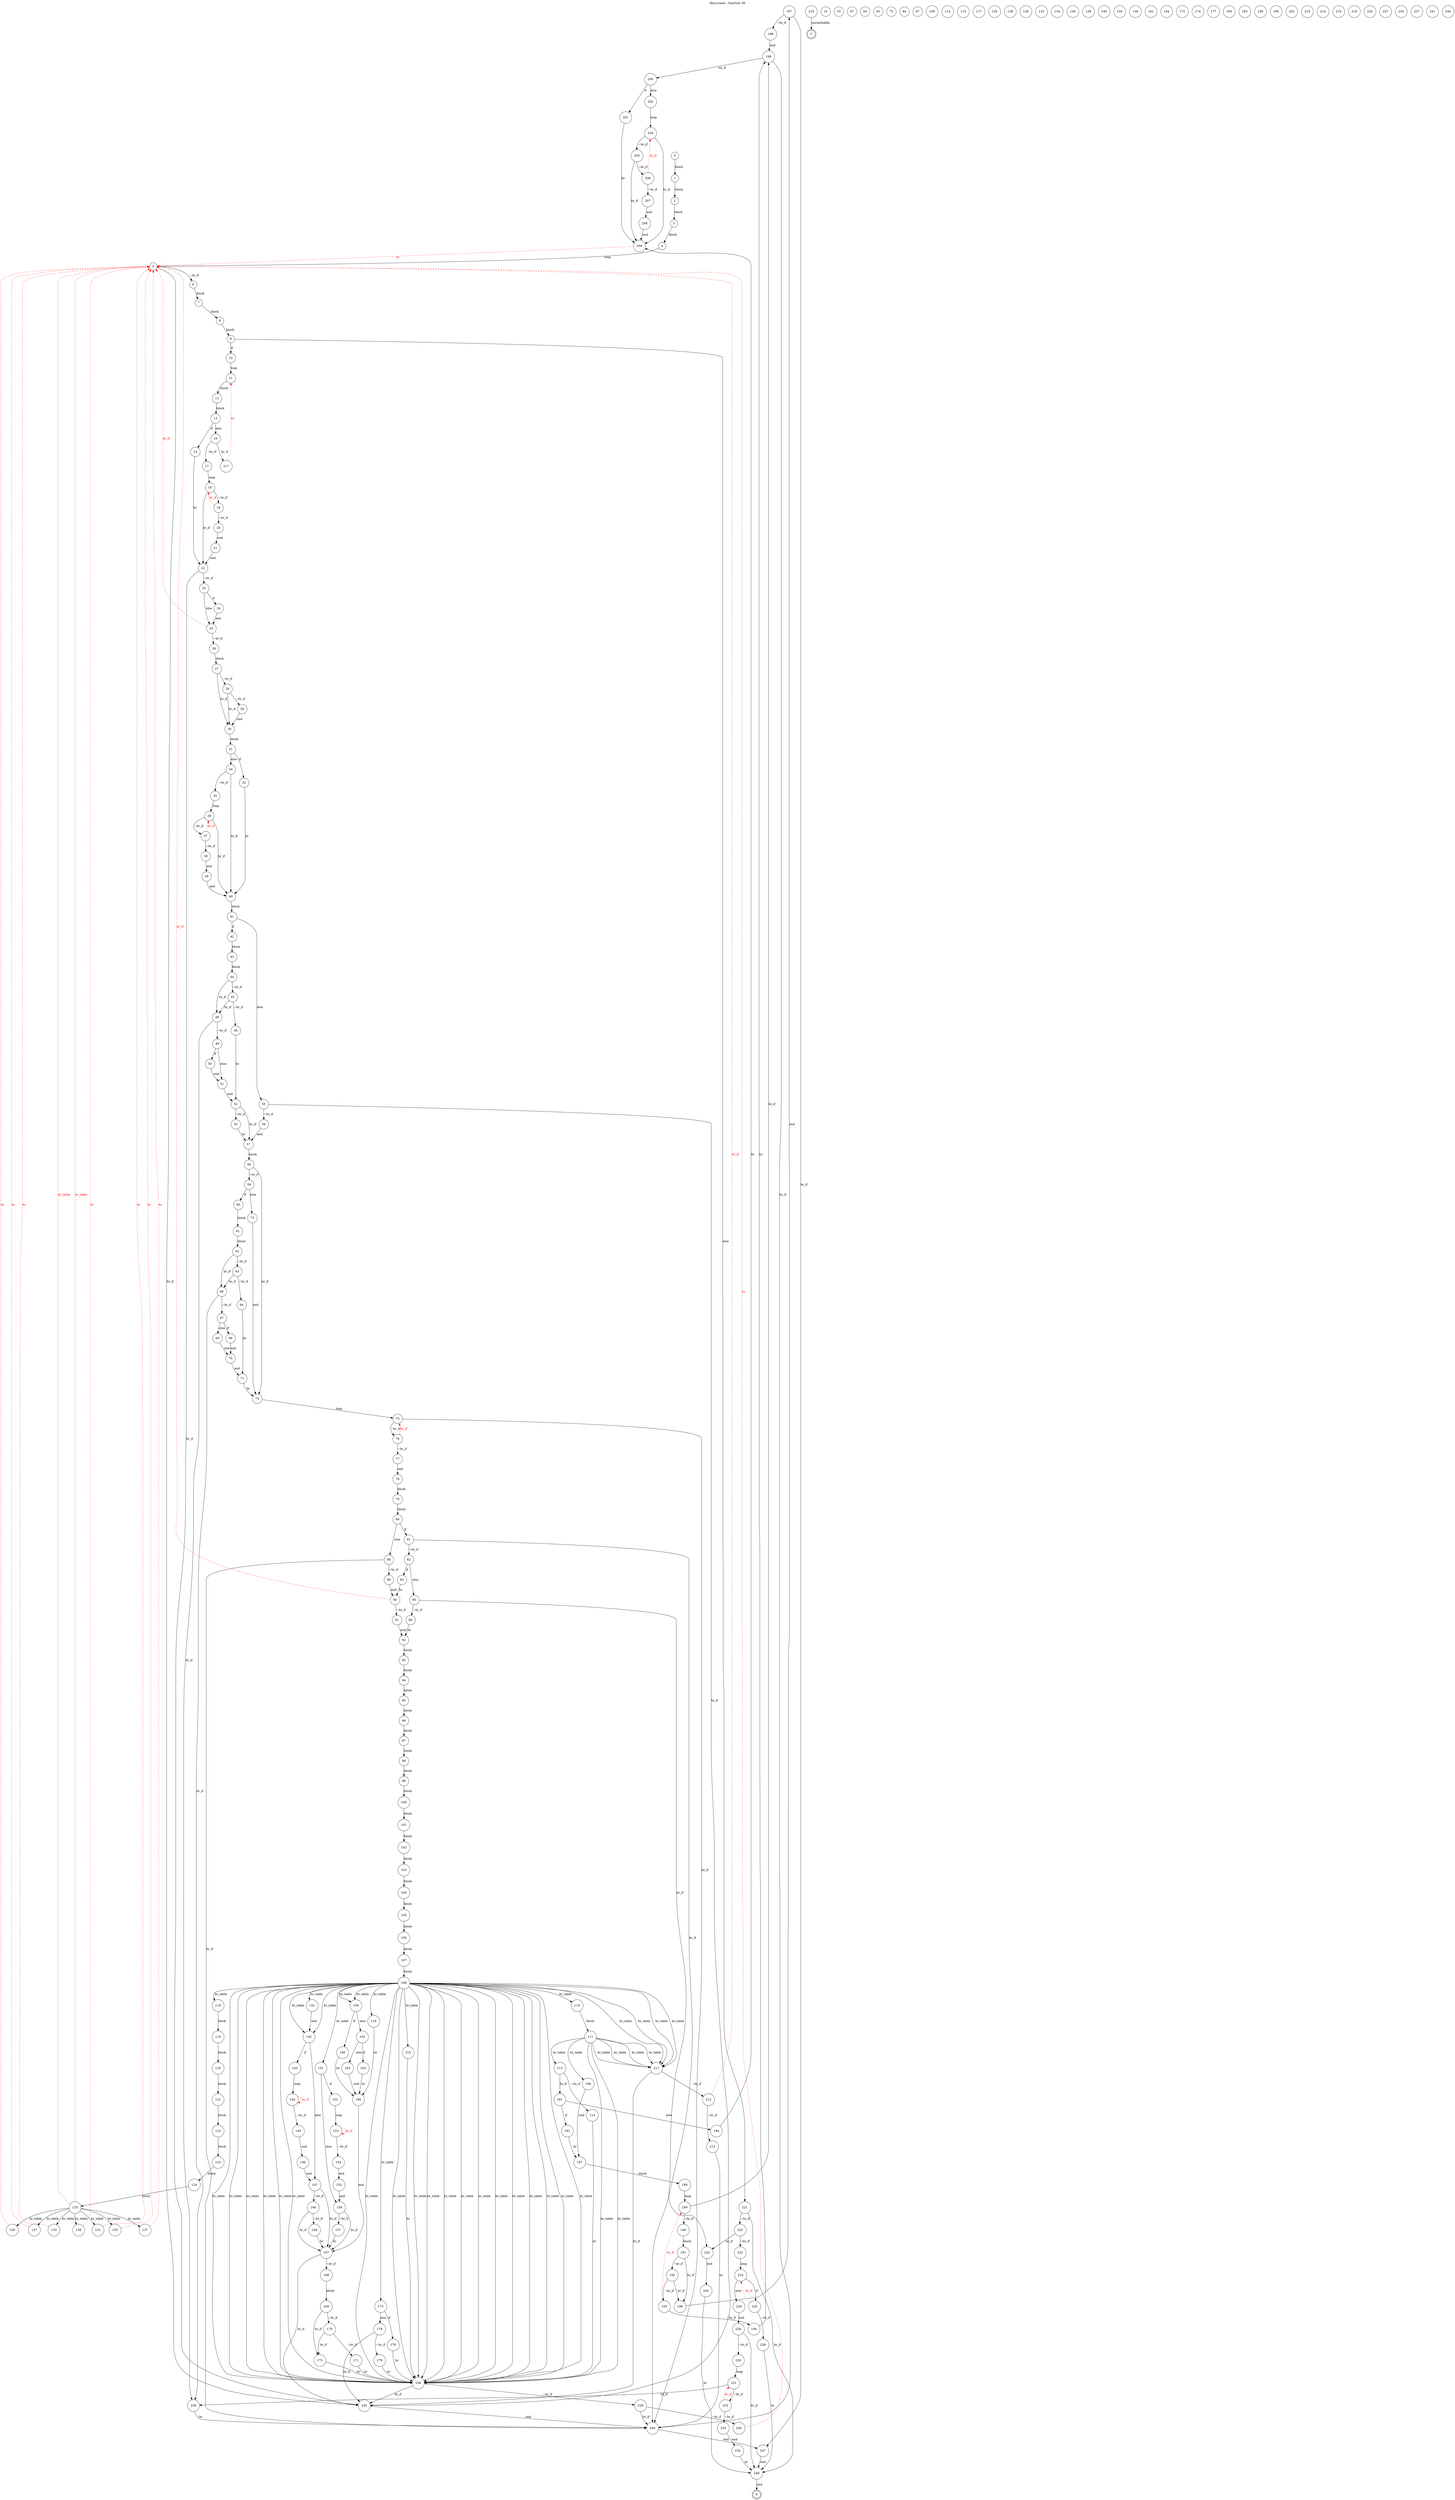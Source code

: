 digraph finite_state_machine {
    label = "dhry.wasm - function 36"
    labelloc =  t
    labelfontsize = 16
    labelfontcolor = black
    labelfontname = "Helvetica"
    node [shape = doublecircle]; E U ;
node [shape=circle, fontcolor=black, style="", label="0"]0
node [shape=circle, fontcolor=black, style="", label="1"]1
node [shape=circle, fontcolor=black, style="", label="2"]2
node [shape=circle, fontcolor=black, style="", label="3"]3
node [shape=circle, fontcolor=black, style="", label="4"]4
node [shape=circle, fontcolor=black, style="", label="5"]5
node [shape=circle, fontcolor=black, style="", label="6"]6
node [shape=circle, fontcolor=black, style="", label="7"]7
node [shape=circle, fontcolor=black, style="", label="8"]8
node [shape=circle, fontcolor=black, style="", label="9"]9
node [shape=circle, fontcolor=black, style="", label="10"]10
node [shape=circle, fontcolor=black, style="", label="11"]11
node [shape=circle, fontcolor=black, style="", label="12"]12
node [shape=circle, fontcolor=black, style="", label="13"]13
node [shape=circle, fontcolor=black, style="", label="14"]14
node [shape=circle, fontcolor=black, style="", label="15"]15
node [shape=circle, fontcolor=black, style="", label="16"]16
node [shape=circle, fontcolor=black, style="", label="17"]17
node [shape=circle, fontcolor=black, style="", label="18"]18
node [shape=circle, fontcolor=black, style="", label="19"]19
node [shape=circle, fontcolor=black, style="", label="20"]20
node [shape=circle, fontcolor=black, style="", label="21"]21
node [shape=circle, fontcolor=black, style="", label="22"]22
node [shape=circle, fontcolor=black, style="", label="23"]23
node [shape=circle, fontcolor=black, style="", label="24"]24
node [shape=circle, fontcolor=black, style="", label="25"]25
node [shape=circle, fontcolor=black, style="", label="26"]26
node [shape=circle, fontcolor=black, style="", label="27"]27
node [shape=circle, fontcolor=black, style="", label="28"]28
node [shape=circle, fontcolor=black, style="", label="29"]29
node [shape=circle, fontcolor=black, style="", label="30"]30
node [shape=circle, fontcolor=black, style="", label="31"]31
node [shape=circle, fontcolor=black, style="", label="32"]32
node [shape=circle, fontcolor=black, style="", label="33"]33
node [shape=circle, fontcolor=black, style="", label="34"]34
node [shape=circle, fontcolor=black, style="", label="35"]35
node [shape=circle, fontcolor=black, style="", label="36"]36
node [shape=circle, fontcolor=black, style="", label="37"]37
node [shape=circle, fontcolor=black, style="", label="38"]38
node [shape=circle, fontcolor=black, style="", label="39"]39
node [shape=circle, fontcolor=black, style="", label="40"]40
node [shape=circle, fontcolor=black, style="", label="41"]41
node [shape=circle, fontcolor=black, style="", label="42"]42
node [shape=circle, fontcolor=black, style="", label="43"]43
node [shape=circle, fontcolor=black, style="", label="44"]44
node [shape=circle, fontcolor=black, style="", label="45"]45
node [shape=circle, fontcolor=black, style="", label="46"]46
node [shape=circle, fontcolor=black, style="", label="47"]47
node [shape=circle, fontcolor=black, style="", label="48"]48
node [shape=circle, fontcolor=black, style="", label="49"]49
node [shape=circle, fontcolor=black, style="", label="50"]50
node [shape=circle, fontcolor=black, style="", label="51"]51
node [shape=circle, fontcolor=black, style="", label="52"]52
node [shape=circle, fontcolor=black, style="", label="53"]53
node [shape=circle, fontcolor=black, style="", label="54"]54
node [shape=circle, fontcolor=black, style="", label="55"]55
node [shape=circle, fontcolor=black, style="", label="56"]56
node [shape=circle, fontcolor=black, style="", label="57"]57
node [shape=circle, fontcolor=black, style="", label="58"]58
node [shape=circle, fontcolor=black, style="", label="59"]59
node [shape=circle, fontcolor=black, style="", label="60"]60
node [shape=circle, fontcolor=black, style="", label="61"]61
node [shape=circle, fontcolor=black, style="", label="62"]62
node [shape=circle, fontcolor=black, style="", label="63"]63
node [shape=circle, fontcolor=black, style="", label="64"]64
node [shape=circle, fontcolor=black, style="", label="65"]65
node [shape=circle, fontcolor=black, style="", label="66"]66
node [shape=circle, fontcolor=black, style="", label="67"]67
node [shape=circle, fontcolor=black, style="", label="68"]68
node [shape=circle, fontcolor=black, style="", label="69"]69
node [shape=circle, fontcolor=black, style="", label="70"]70
node [shape=circle, fontcolor=black, style="", label="71"]71
node [shape=circle, fontcolor=black, style="", label="72"]72
node [shape=circle, fontcolor=black, style="", label="73"]73
node [shape=circle, fontcolor=black, style="", label="74"]74
node [shape=circle, fontcolor=black, style="", label="75"]75
node [shape=circle, fontcolor=black, style="", label="76"]76
node [shape=circle, fontcolor=black, style="", label="77"]77
node [shape=circle, fontcolor=black, style="", label="78"]78
node [shape=circle, fontcolor=black, style="", label="79"]79
node [shape=circle, fontcolor=black, style="", label="80"]80
node [shape=circle, fontcolor=black, style="", label="81"]81
node [shape=circle, fontcolor=black, style="", label="82"]82
node [shape=circle, fontcolor=black, style="", label="83"]83
node [shape=circle, fontcolor=black, style="", label="84"]84
node [shape=circle, fontcolor=black, style="", label="85"]85
node [shape=circle, fontcolor=black, style="", label="86"]86
node [shape=circle, fontcolor=black, style="", label="87"]87
node [shape=circle, fontcolor=black, style="", label="88"]88
node [shape=circle, fontcolor=black, style="", label="89"]89
node [shape=circle, fontcolor=black, style="", label="90"]90
node [shape=circle, fontcolor=black, style="", label="91"]91
node [shape=circle, fontcolor=black, style="", label="92"]92
node [shape=circle, fontcolor=black, style="", label="93"]93
node [shape=circle, fontcolor=black, style="", label="94"]94
node [shape=circle, fontcolor=black, style="", label="95"]95
node [shape=circle, fontcolor=black, style="", label="96"]96
node [shape=circle, fontcolor=black, style="", label="97"]97
node [shape=circle, fontcolor=black, style="", label="98"]98
node [shape=circle, fontcolor=black, style="", label="99"]99
node [shape=circle, fontcolor=black, style="", label="100"]100
node [shape=circle, fontcolor=black, style="", label="101"]101
node [shape=circle, fontcolor=black, style="", label="102"]102
node [shape=circle, fontcolor=black, style="", label="103"]103
node [shape=circle, fontcolor=black, style="", label="104"]104
node [shape=circle, fontcolor=black, style="", label="105"]105
node [shape=circle, fontcolor=black, style="", label="106"]106
node [shape=circle, fontcolor=black, style="", label="107"]107
node [shape=circle, fontcolor=black, style="", label="108"]108
node [shape=circle, fontcolor=black, style="", label="109"]109
node [shape=circle, fontcolor=black, style="", label="110"]110
node [shape=circle, fontcolor=black, style="", label="111"]111
node [shape=circle, fontcolor=black, style="", label="112"]112
node [shape=circle, fontcolor=black, style="", label="113"]113
node [shape=circle, fontcolor=black, style="", label="114"]114
node [shape=circle, fontcolor=black, style="", label="115"]115
node [shape=circle, fontcolor=black, style="", label="116"]116
node [shape=circle, fontcolor=black, style="", label="117"]117
node [shape=circle, fontcolor=black, style="", label="118"]118
node [shape=circle, fontcolor=black, style="", label="119"]119
node [shape=circle, fontcolor=black, style="", label="120"]120
node [shape=circle, fontcolor=black, style="", label="121"]121
node [shape=circle, fontcolor=black, style="", label="122"]122
node [shape=circle, fontcolor=black, style="", label="123"]123
node [shape=circle, fontcolor=black, style="", label="124"]124
node [shape=circle, fontcolor=black, style="", label="125"]125
node [shape=circle, fontcolor=black, style="", label="126"]126
node [shape=circle, fontcolor=black, style="", label="127"]127
node [shape=circle, fontcolor=black, style="", label="128"]128
node [shape=circle, fontcolor=black, style="", label="129"]129
node [shape=circle, fontcolor=black, style="", label="130"]130
node [shape=circle, fontcolor=black, style="", label="131"]131
node [shape=circle, fontcolor=black, style="", label="132"]132
node [shape=circle, fontcolor=black, style="", label="133"]133
node [shape=circle, fontcolor=black, style="", label="134"]134
node [shape=circle, fontcolor=black, style="", label="135"]135
node [shape=circle, fontcolor=black, style="", label="136"]136
node [shape=circle, fontcolor=black, style="", label="137"]137
node [shape=circle, fontcolor=black, style="", label="138"]138
node [shape=circle, fontcolor=black, style="", label="139"]139
node [shape=circle, fontcolor=black, style="", label="140"]140
node [shape=circle, fontcolor=black, style="", label="141"]141
node [shape=circle, fontcolor=black, style="", label="142"]142
node [shape=circle, fontcolor=black, style="", label="143"]143
node [shape=circle, fontcolor=black, style="", label="144"]144
node [shape=circle, fontcolor=black, style="", label="145"]145
node [shape=circle, fontcolor=black, style="", label="146"]146
node [shape=circle, fontcolor=black, style="", label="147"]147
node [shape=circle, fontcolor=black, style="", label="148"]148
node [shape=circle, fontcolor=black, style="", label="149"]149
node [shape=circle, fontcolor=black, style="", label="150"]150
node [shape=circle, fontcolor=black, style="", label="151"]151
node [shape=circle, fontcolor=black, style="", label="152"]152
node [shape=circle, fontcolor=black, style="", label="153"]153
node [shape=circle, fontcolor=black, style="", label="154"]154
node [shape=circle, fontcolor=black, style="", label="155"]155
node [shape=circle, fontcolor=black, style="", label="156"]156
node [shape=circle, fontcolor=black, style="", label="157"]157
node [shape=circle, fontcolor=black, style="", label="158"]158
node [shape=circle, fontcolor=black, style="", label="159"]159
node [shape=circle, fontcolor=black, style="", label="160"]160
node [shape=circle, fontcolor=black, style="", label="161"]161
node [shape=circle, fontcolor=black, style="", label="162"]162
node [shape=circle, fontcolor=black, style="", label="163"]163
node [shape=circle, fontcolor=black, style="", label="164"]164
node [shape=circle, fontcolor=black, style="", label="165"]165
node [shape=circle, fontcolor=black, style="", label="166"]166
node [shape=circle, fontcolor=black, style="", label="167"]167
node [shape=circle, fontcolor=black, style="", label="168"]168
node [shape=circle, fontcolor=black, style="", label="169"]169
node [shape=circle, fontcolor=black, style="", label="170"]170
node [shape=circle, fontcolor=black, style="", label="171"]171
node [shape=circle, fontcolor=black, style="", label="172"]172
node [shape=circle, fontcolor=black, style="", label="173"]173
node [shape=circle, fontcolor=black, style="", label="174"]174
node [shape=circle, fontcolor=black, style="", label="175"]175
node [shape=circle, fontcolor=black, style="", label="176"]176
node [shape=circle, fontcolor=black, style="", label="177"]177
node [shape=circle, fontcolor=black, style="", label="178"]178
node [shape=circle, fontcolor=black, style="", label="179"]179
node [shape=circle, fontcolor=black, style="", label="180"]180
node [shape=circle, fontcolor=black, style="", label="181"]181
node [shape=circle, fontcolor=black, style="", label="182"]182
node [shape=circle, fontcolor=black, style="", label="183"]183
node [shape=circle, fontcolor=black, style="", label="184"]184
node [shape=circle, fontcolor=black, style="", label="185"]185
node [shape=circle, fontcolor=black, style="", label="186"]186
node [shape=circle, fontcolor=black, style="", label="187"]187
node [shape=circle, fontcolor=black, style="", label="188"]188
node [shape=circle, fontcolor=black, style="", label="189"]189
node [shape=circle, fontcolor=black, style="", label="190"]190
node [shape=circle, fontcolor=black, style="", label="191"]191
node [shape=circle, fontcolor=black, style="", label="192"]192
node [shape=circle, fontcolor=black, style="", label="193"]193
node [shape=circle, fontcolor=black, style="", label="194"]194
node [shape=circle, fontcolor=black, style="", label="195"]195
node [shape=circle, fontcolor=black, style="", label="196"]196
node [shape=circle, fontcolor=black, style="", label="197"]197
node [shape=circle, fontcolor=black, style="", label="198"]198
node [shape=circle, fontcolor=black, style="", label="199"]199
node [shape=circle, fontcolor=black, style="", label="200"]200
node [shape=circle, fontcolor=black, style="", label="201"]201
node [shape=circle, fontcolor=black, style="", label="202"]202
node [shape=circle, fontcolor=black, style="", label="203"]203
node [shape=circle, fontcolor=black, style="", label="204"]204
node [shape=circle, fontcolor=black, style="", label="205"]205
node [shape=circle, fontcolor=black, style="", label="206"]206
node [shape=circle, fontcolor=black, style="", label="207"]207
node [shape=circle, fontcolor=black, style="", label="208"]208
node [shape=circle, fontcolor=black, style="", label="209"]209
node [shape=circle, fontcolor=black, style="", label="210"]210
node [shape=circle, fontcolor=black, style="", label="211"]211
node [shape=circle, fontcolor=black, style="", label="212"]212
node [shape=circle, fontcolor=black, style="", label="213"]213
node [shape=circle, fontcolor=black, style="", label="214"]214
node [shape=circle, fontcolor=black, style="", label="215"]215
node [shape=circle, fontcolor=black, style="", label="216"]216
node [shape=circle, fontcolor=black, style="", label="217"]217
node [shape=circle, fontcolor=black, style="", label="218"]218
node [shape=circle, fontcolor=black, style="", label="219"]219
node [shape=circle, fontcolor=black, style="", label="220"]220
node [shape=circle, fontcolor=black, style="", label="221"]221
node [shape=circle, fontcolor=black, style="", label="222"]222
node [shape=circle, fontcolor=black, style="", label="223"]223
node [shape=circle, fontcolor=black, style="", label="224"]224
node [shape=circle, fontcolor=black, style="", label="225"]225
node [shape=circle, fontcolor=black, style="", label="226"]226
node [shape=circle, fontcolor=black, style="", label="227"]227
node [shape=circle, fontcolor=black, style="", label="228"]228
node [shape=circle, fontcolor=black, style="", label="229"]229
node [shape=circle, fontcolor=black, style="", label="230"]230
node [shape=circle, fontcolor=black, style="", label="231"]231
node [shape=circle, fontcolor=black, style="", label="232"]232
node [shape=circle, fontcolor=black, style="", label="233"]233
node [shape=circle, fontcolor=black, style="", label="234"]234
node [shape=circle, fontcolor=black, style="", label="235"]235
node [shape=circle, fontcolor=black, style="", label="236"]236
node [shape=circle, fontcolor=black, style="", label="237"]237
node [shape=circle, fontcolor=black, style="", label="238"]238
node [shape=circle, fontcolor=black, style="", label="239"]239
node [shape=circle, fontcolor=black, style="", label="240"]240
node [shape=circle, fontcolor=black, style="", label="241"]241
node [shape=circle, fontcolor=black, style="", label="242"]242
node [shape=circle, fontcolor=black, style="", label="243"]243
node [shape=circle, fontcolor=black, style="", label="244"]244
node [shape=circle, fontcolor=black, style="", label="245"]245
node [shape=circle, fontcolor=black, style="", label="246"]246
node [shape=circle, fontcolor=black, style="", label="247"]247
node [shape=circle, fontcolor=black, style="", label="248"]248
node [shape=circle, fontcolor=black, style="", label="E"]E
node [shape=circle, fontcolor=black, style="", label="U"]U
    0 -> 1[label="block"];
    1 -> 2[label="block"];
    2 -> 3[label="block"];
    3 -> 4[label="block"];
    4 -> 5[label="loop"];
    5 -> 6[label="~br_if"];
    5 -> 245[label="br_if"];
    6 -> 7[label="block"];
    7 -> 8[label="block"];
    8 -> 9[label="block"];
    9 -> 10[label="if"];
    9 -> 221[label="else"];
    10 -> 11[label="loop"];
    11 -> 12[label="block"];
    12 -> 13[label="block"];
    13 -> 14[label="if"];
    13 -> 16[label="else"];
    14 -> 22[label="br"];
    16 -> 17[label="~br_if"];
    16 -> 217[label="br_if"];
    17 -> 18[label="loop"];
    18 -> 19[label="~br_if"];
    18 -> 22[label="br_if"];
    19 -> 20[label="~br_if"];
    19 -> 18[style="dashed" color="red" fontcolor="red" label="br_if"];
    20 -> 21[label="end"];
    21 -> 22[label="end"];
    22 -> 23[label="~br_if"];
    22 -> 245[label="br_if"];
    23 -> 24[label="if"];
    23 -> 25[label="else"];
    24 -> 25[label="end"];
    25 -> 26[label="~br_if"];
    25 -> 5[style="dashed" color="red" fontcolor="red" label="br_if"];
    26 -> 27[label="block"];
    27 -> 28[label="~br_if"];
    27 -> 30[label="br_if"];
    28 -> 29[label="~br_if"];
    28 -> 30[label="br_if"];
    29 -> 30[label="end"];
    30 -> 31[label="block"];
    31 -> 32[label="if"];
    31 -> 34[label="else"];
    32 -> 40[label="br"];
    34 -> 35[label="~br_if"];
    34 -> 40[label="br_if"];
    35 -> 36[label="loop"];
    36 -> 37[label="~br_if"];
    36 -> 40[label="br_if"];
    37 -> 38[label="~br_if"];
    37 -> 36[style="dashed" color="red" fontcolor="red" label="br_if"];
    38 -> 39[label="end"];
    39 -> 40[label="end"];
    40 -> 41[label="block"];
    41 -> 42[label="if"];
    41 -> 55[label="else"];
    42 -> 43[label="block"];
    43 -> 44[label="block"];
    44 -> 45[label="~br_if"];
    44 -> 48[label="br_if"];
    45 -> 46[label="~br_if"];
    45 -> 48[label="br_if"];
    46 -> 52[label="br"];
    48 -> 49[label="~br_if"];
    48 -> 236[label="br_if"];
    49 -> 50[label="if"];
    49 -> 51[label="else"];
    50 -> 51[label="end"];
    51 -> 52[label="end"];
    52 -> 53[label="~br_if"];
    52 -> 57[label="br_if"];
    53 -> 57[label="br"];
    55 -> 56[label="~br_if"];
    55 -> 245[label="br_if"];
    56 -> 57[label="end"];
    57 -> 58[label="block"];
    58 -> 59[label="~br_if"];
    58 -> 74[label="br_if"];
    59 -> 60[label="if"];
    59 -> 73[label="else"];
    60 -> 61[label="block"];
    61 -> 62[label="block"];
    62 -> 63[label="~br_if"];
    62 -> 66[label="br_if"];
    63 -> 64[label="~br_if"];
    63 -> 66[label="br_if"];
    64 -> 71[label="br"];
    66 -> 67[label="~br_if"];
    66 -> 236[label="br_if"];
    67 -> 68[label="if"];
    67 -> 69[label="else"];
    68 -> 70[label="end"];
    69 -> 70[label="end"];
    70 -> 71[label="end"];
    71 -> 74[label="br"];
    73 -> 74[label="end"];
    74 -> 75[label="loop"];
    75 -> 76[label="~br_if"];
    75 -> 246[label="br_if"];
    76 -> 77[label="~br_if"];
    76 -> 75[style="dashed" color="red" fontcolor="red" label="br_if"];
    77 -> 78[label="end"];
    78 -> 79[label="block"];
    79 -> 80[label="block"];
    80 -> 81[label="if"];
    80 -> 88[label="else"];
    81 -> 82[label="~br_if"];
    81 -> 246[label="br_if"];
    82 -> 83[label="if"];
    82 -> 85[label="else"];
    83 -> 90[label="br"];
    85 -> 86[label="~br_if"];
    85 -> 242[label="br_if"];
    86 -> 92[label="br"];
    88 -> 89[label="~br_if"];
    88 -> 246[label="br_if"];
    89 -> 90[label="end"];
    90 -> 91[label="~br_if"];
    90 -> 5[style="dashed" color="red" fontcolor="red" label="br_if"];
    91 -> 92[label="end"];
    92 -> 93[label="block"];
    93 -> 94[label="block"];
    94 -> 95[label="block"];
    95 -> 96[label="block"];
    96 -> 97[label="block"];
    97 -> 98[label="block"];
    98 -> 99[label="block"];
    99 -> 100[label="block"];
    100 -> 101[label="block"];
    101 -> 102[label="block"];
    102 -> 103[label="block"];
    103 -> 104[label="block"];
    104 -> 105[label="block"];
    105 -> 106[label="block"];
    106 -> 107[label="block"];
    107 -> 108[label="block"];
    108 -> 142[label="br_table"];
    108 -> 238[label="br_table"];
    108 -> 238[label="br_table"];
    108 -> 238[label="br_table"];
    108 -> 238[label="br_table"];
    108 -> 238[label="br_table"];
    108 -> 238[label="br_table"];
    108 -> 238[label="br_table"];
    108 -> 238[label="br_table"];
    108 -> 211[label="br_table"];
    108 -> 238[label="br_table"];
    108 -> 215[label="br_table"];
    108 -> 159[label="br_table"];
    108 -> 211[label="br_table"];
    108 -> 211[label="br_table"];
    108 -> 211[label="br_table"];
    108 -> 238[label="br_table"];
    108 -> 159[label="br_table"];
    108 -> 238[label="br_table"];
    108 -> 238[label="br_table"];
    108 -> 238[label="br_table"];
    108 -> 238[label="br_table"];
    108 -> 118[label="br_table"];
    108 -> 151[label="br_table"];
    108 -> 141[label="br_table"];
    108 -> 238[label="br_table"];
    108 -> 238[label="br_table"];
    108 -> 175[label="br_table"];
    108 -> 238[label="br_table"];
    108 -> 116[label="br_table"];
    108 -> 238[label="br_table"];
    108 -> 238[label="br_table"];
    108 -> 142[label="br_table"];
    108 -> 110[label="br_table"];
    110 -> 111[label="block"];
    111 -> 211[label="br_table"];
    111 -> 238[label="br_table"];
    111 -> 186[label="br_table"];
    111 -> 238[label="br_table"];
    111 -> 211[label="br_table"];
    111 -> 211[label="br_table"];
    111 -> 211[label="br_table"];
    111 -> 113[label="br_table"];
    113 -> 114[label="~br_if"];
    113 -> 181[label="br_if"];
    114 -> 238[label="br"];
    116 -> 166[label="br"];
    118 -> 119[label="block"];
    119 -> 120[label="block"];
    120 -> 121[label="block"];
    121 -> 122[label="block"];
    122 -> 123[label="block"];
    123 -> 124[label="block"];
    124 -> 125[label="block"];
    125 -> 127[label="br_table"];
    125 -> 129[label="br_table"];
    125 -> 131[label="br_table"];
    125 -> 133[label="br_table"];
    125 -> 135[label="br_table"];
    125 -> 5[style="dashed" color="red" fontcolor="red" label="br_table"];
    125 -> 137[label="br_table"];
    125 -> 139[label="br_table"];
    125 -> 5[style="dashed" color="red" fontcolor="red" label="br_table"];
    127 -> 5[style="dashed" color="red" fontcolor="red" label="br"];
    129 -> 5[style="dashed" color="red" fontcolor="red" label="br"];
    131 -> 5[style="dashed" color="red" fontcolor="red" label="br"];
    133 -> 5[style="dashed" color="red" fontcolor="red" label="br"];
    135 -> 5[style="dashed" color="red" fontcolor="red" label="br"];
    137 -> 5[style="dashed" color="red" fontcolor="red" label="br"];
    139 -> 5[style="dashed" color="red" fontcolor="red" label="br"];
    141 -> 142[label="end"];
    142 -> 143[label="if"];
    142 -> 147[label="else"];
    143 -> 144[label="loop"];
    144 -> 145[label="~br_if"];
    144 -> 144[style="dashed" color="red" fontcolor="red" label="br_if"];
    145 -> 146[label="end"];
    146 -> 147[label="end"];
    147 -> 148[label="~br_if"];
    147 -> 167[label="br_if"];
    148 -> 149[label="~br_if"];
    148 -> 167[label="br_if"];
    149 -> 167[label="br"];
    151 -> 152[label="if"];
    151 -> 156[label="else"];
    152 -> 153[label="loop"];
    153 -> 154[label="~br_if"];
    153 -> 153[style="dashed" color="red" fontcolor="red" label="br_if"];
    154 -> 155[label="end"];
    155 -> 156[label="end"];
    156 -> 157[label="~br_if"];
    156 -> 167[label="br_if"];
    157 -> 167[label="br"];
    159 -> 160[label="if"];
    159 -> 162[label="else"];
    160 -> 166[label="br"];
    162 -> 163[label="if"];
    162 -> 165[label="else"];
    163 -> 166[label="br"];
    165 -> 166[label="end"];
    166 -> 167[label="end"];
    167 -> 168[label="~br_if"];
    167 -> 245[label="br_if"];
    168 -> 169[label="block"];
    169 -> 170[label="~br_if"];
    169 -> 173[label="br_if"];
    170 -> 171[label="~br_if"];
    170 -> 173[label="br_if"];
    171 -> 238[label="br"];
    173 -> 238[label="br"];
    175 -> 176[label="if"];
    175 -> 178[label="else"];
    176 -> 238[label="br"];
    178 -> 179[label="~br_if"];
    178 -> 245[label="br_if"];
    179 -> 238[label="br"];
    181 -> 182[label="if"];
    181 -> 184[label="else"];
    182 -> 187[label="br"];
    184 -> 209[label="br"];
    186 -> 187[label="end"];
    187 -> 188[label="block"];
    188 -> 189[label="loop"];
    189 -> 190[label="~br_if"];
    189 -> 199[label="br_if"];
    190 -> 191[label="block"];
    191 -> 192[label="~br_if"];
    191 -> 196[label="br_if"];
    192 -> 193[label="~br_if"];
    192 -> 196[label="br_if"];
    193 -> 194[label="~br_if"];
    193 -> 189[style="dashed" color="red" fontcolor="red" label="br_if"];
    194 -> 199[label="br"];
    196 -> 197[label="end"];
    197 -> 198[label="~br_if"];
    197 -> 247[label="br_if"];
    198 -> 199[label="end"];
    199 -> 200[label="~br_if"];
    199 -> 246[label="br_if"];
    200 -> 201[label="if"];
    200 -> 203[label="else"];
    201 -> 209[label="br"];
    203 -> 204[label="loop"];
    204 -> 205[label="~br_if"];
    204 -> 209[label="br_if"];
    205 -> 206[label="~br_if"];
    205 -> 209[label="br_if"];
    206 -> 207[label="~br_if"];
    206 -> 204[style="dashed" color="red" fontcolor="red" label="br_if"];
    207 -> 208[label="end"];
    208 -> 209[label="end"];
    209 -> 5[style="dashed" color="red" fontcolor="red" label="br"];
    211 -> 212[label="~br_if"];
    211 -> 245[label="br_if"];
    212 -> 213[label="~br_if"];
    212 -> 5[style="dashed" color="red" fontcolor="red" label="br_if"];
    213 -> 246[label="br"];
    215 -> 238[label="br"];
    217 -> 11[style="dashed" color="red" fontcolor="red" label="br"];
    219 -> U[label="unreachable"];
    221 -> 222[label="~br_if"];
    221 -> 248[label="br_if"];
    222 -> 223[label="~br_if"];
    222 -> 242[label="br_if"];
    223 -> 224[label="loop"];
    224 -> 225[label="if"];
    224 -> 228[label="else"];
    225 -> 226[label="~br_if"];
    225 -> 224[style="dashed" color="red" fontcolor="red" label="br_if"];
    226 -> 248[label="br"];
    228 -> 229[label="end"];
    229 -> 230[label="~br_if"];
    229 -> 248[label="br_if"];
    230 -> 231[label="loop"];
    231 -> 232[label="~br_if"];
    231 -> 236[label="br_if"];
    232 -> 233[label="~br_if"];
    232 -> 231[style="dashed" color="red" fontcolor="red" label="br_if"];
    233 -> 234[label="end"];
    234 -> 248[label="br"];
    236 -> 246[label="br"];
    238 -> 239[label="~br_if"];
    238 -> 245[label="br_if"];
    239 -> 240[label="~br_if"];
    239 -> 246[label="br_if"];
    240 -> 5[style="dashed" color="red" fontcolor="red" label="br"];
    242 -> 243[label="end"];
    243 -> 248[label="br"];
    245 -> 246[label="end"];
    246 -> 247[label="end"];
    247 -> 248[label="end"];
    248 -> E[label="end"];
}
